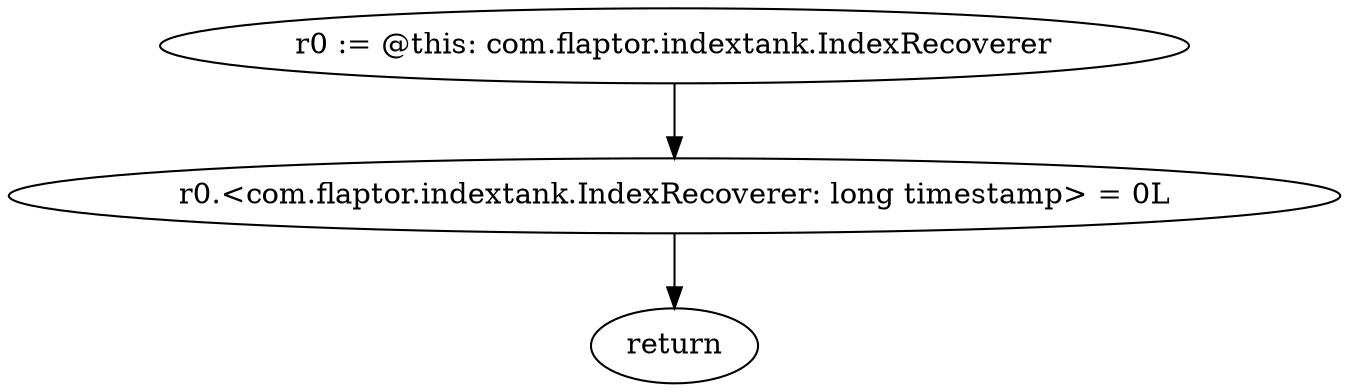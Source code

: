 digraph "unitGraph" {
    "r0 := @this: com.flaptor.indextank.IndexRecoverer"
    "r0.<com.flaptor.indextank.IndexRecoverer: long timestamp> = 0L"
    "return"
    "r0 := @this: com.flaptor.indextank.IndexRecoverer"->"r0.<com.flaptor.indextank.IndexRecoverer: long timestamp> = 0L";
    "r0.<com.flaptor.indextank.IndexRecoverer: long timestamp> = 0L"->"return";
}

